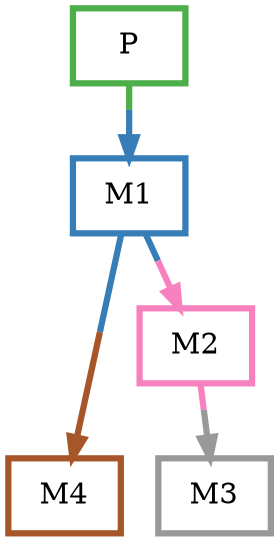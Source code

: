 digraph barS {
	{
		rank=same
	0 [shape=box,penwidth=3,colorscheme=set19,color=3,label="P"]
	}
	{
		rank=same
		4 [shape=box,penwidth=3,colorscheme=set19,color=7,label="M4"]
		3 [shape=box,penwidth=3,colorscheme=set19,color=9,label="M3"]
	}
	2 [shape=box,penwidth=3,colorscheme=set19,color=8,label="M2"]
	1 [shape=box,penwidth=3,colorscheme=set19,color=2,label="M1"]
	2 -> 3 [penwidth=3,colorscheme=set19,color="8;0.5:9"]
	1 -> 4 [penwidth=3,colorscheme=set19,color="2;0.5:7"]
	1 -> 2 [penwidth=3,colorscheme=set19,color="2;0.5:8"]
	0 -> 1 [penwidth=3,colorscheme=set19,color="3;0.5:2"]
}
